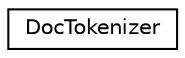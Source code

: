 digraph "Graphical Class Hierarchy"
{
 // LATEX_PDF_SIZE
  edge [fontname="Helvetica",fontsize="10",labelfontname="Helvetica",labelfontsize="10"];
  node [fontname="Helvetica",fontsize="10",shape=record];
  rankdir="LR";
  Node0 [label="DocTokenizer",height=0.2,width=0.4,color="black", fillcolor="white", style="filled",URL="$classDocTokenizer.html",tooltip=" "];
}
